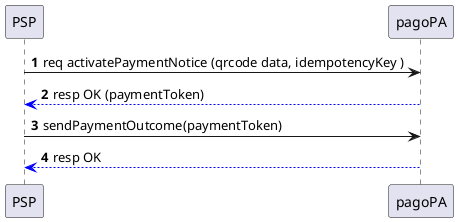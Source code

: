 @startuml
autonumber 
participant psp  as "PSP"
participant nodo as "pagoPA"

psp -> nodo : req activatePaymentNotice (qrcode data, idempotencyKey )

nodo -[#blue]-> psp : resp OK (paymentToken)

psp -> nodo : sendPaymentOutcome(paymentToken)
nodo -[#blue]-> psp : resp OK
@enduml